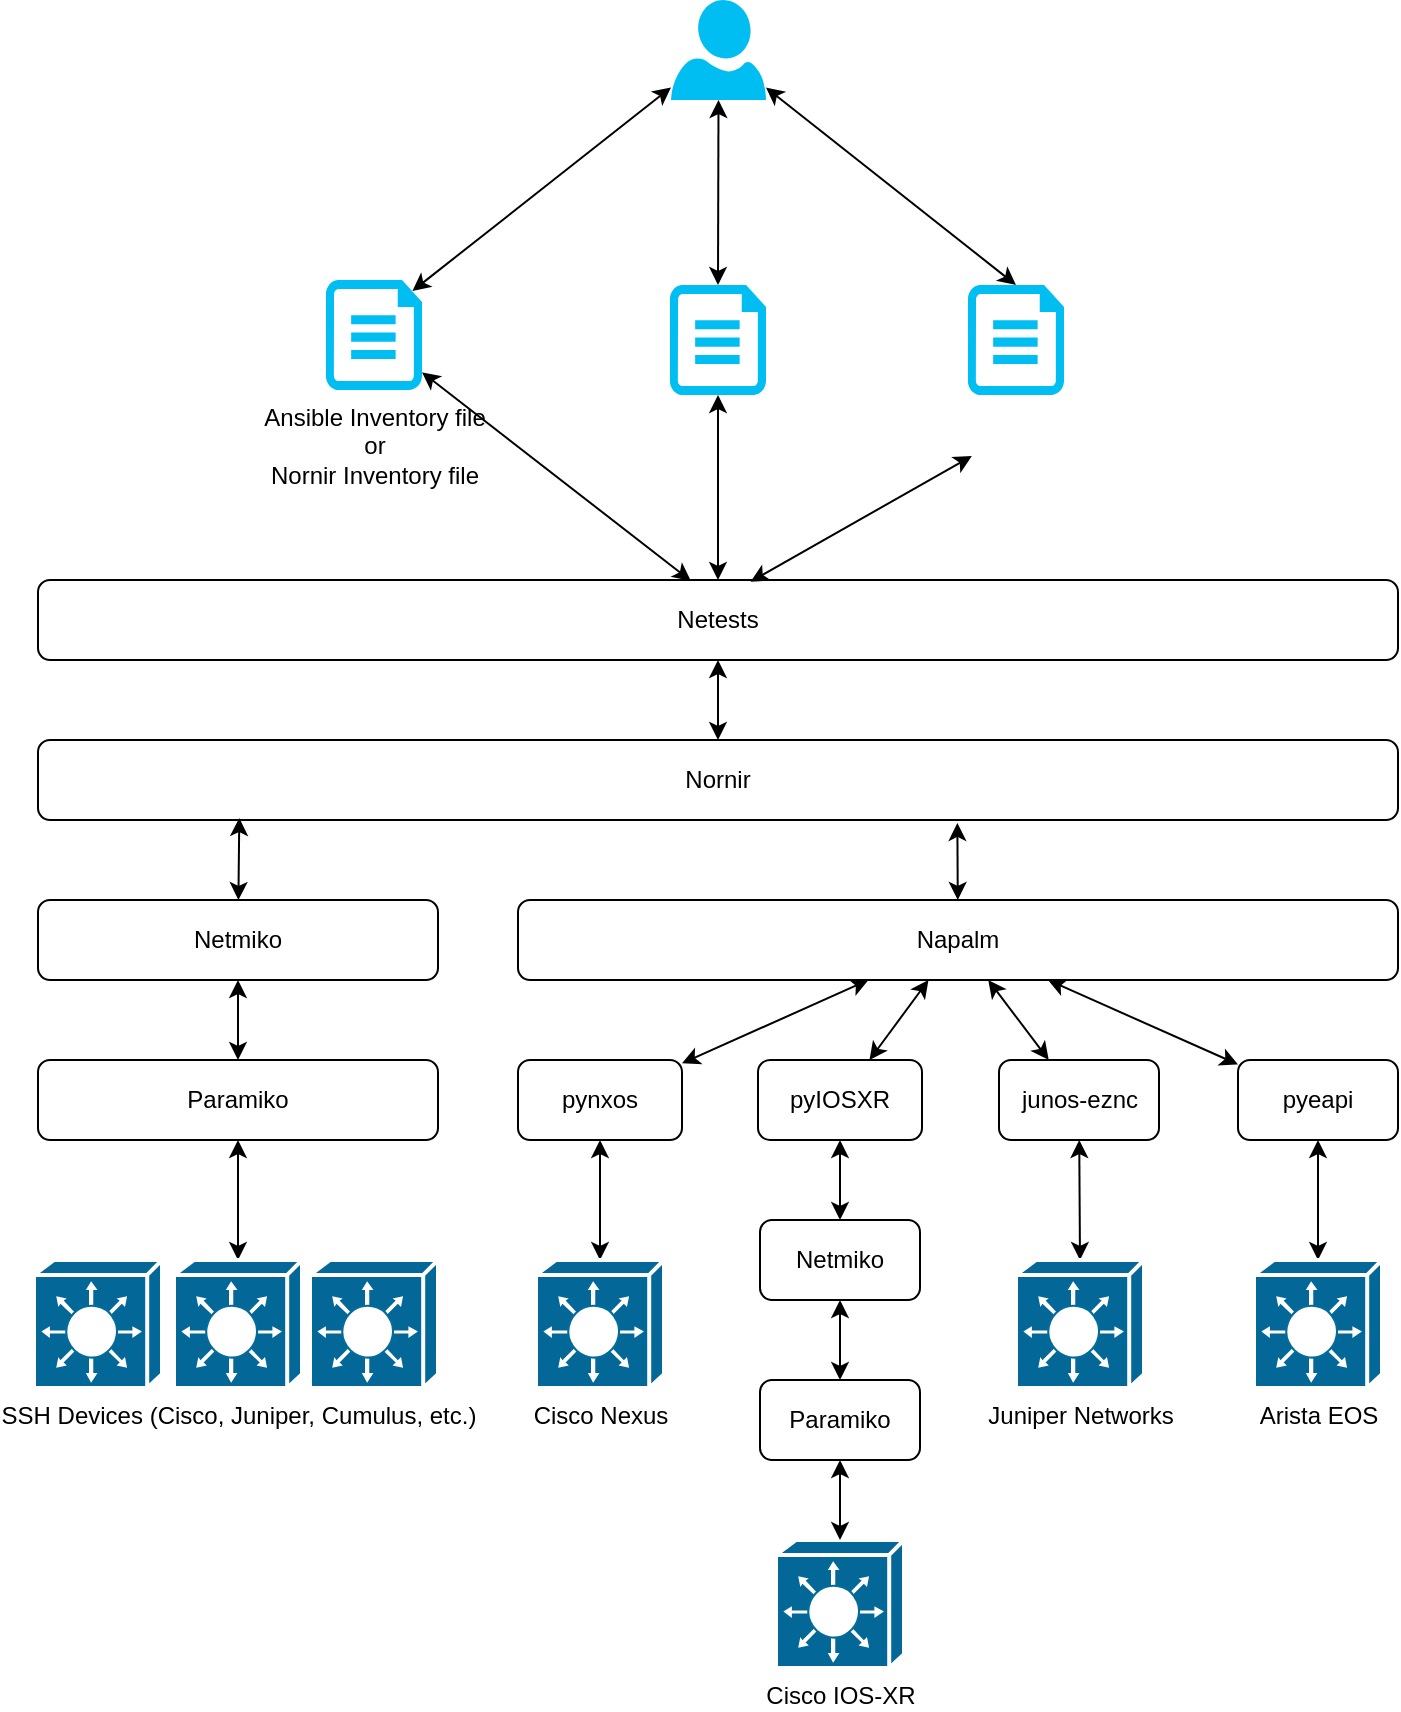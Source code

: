<mxfile version="12.2.3" type="gitlab" pages="1">
  <diagram id="a2KflRPcPuRRtr0KjtxB" name="Page-1">
    <mxGraphModel dx="1346" dy="788" grid="1" gridSize="10" guides="1" tooltips="1" connect="1" arrows="1" fold="1" page="1" pageScale="1" pageWidth="850" pageHeight="1100" math="0" shadow="0">
      <root>
        <mxCell id="0"/>
        <mxCell id="1" parent="0"/>
        <mxCell id="_dUF6m71dSFD1_WIF42v-1" value="Nornir" style="rounded=1;whiteSpace=wrap;html=1;" vertex="1" parent="1">
          <mxGeometry x="80" y="400" width="680" height="40" as="geometry"/>
        </mxCell>
        <mxCell id="_dUF6m71dSFD1_WIF42v-5" style="edgeStyle=none;rounded=0;orthogonalLoop=1;jettySize=auto;html=1;exitX=0.5;exitY=1;exitDx=0;exitDy=0;startArrow=classic;startFill=1;" edge="1" parent="1" source="_dUF6m71dSFD1_WIF42v-4" target="_dUF6m71dSFD1_WIF42v-1">
          <mxGeometry relative="1" as="geometry"/>
        </mxCell>
        <mxCell id="_dUF6m71dSFD1_WIF42v-4" value="Netests" style="rounded=1;whiteSpace=wrap;html=1;" vertex="1" parent="1">
          <mxGeometry x="80" y="320" width="680" height="40" as="geometry"/>
        </mxCell>
        <mxCell id="_dUF6m71dSFD1_WIF42v-26" style="edgeStyle=none;rounded=0;orthogonalLoop=1;jettySize=auto;html=1;entryX=0.48;entryY=0.01;entryDx=0;entryDy=0;startArrow=classic;startFill=1;entryPerimeter=0;" edge="1" parent="1" source="_dUF6m71dSFD1_WIF42v-6" target="_dUF6m71dSFD1_WIF42v-4">
          <mxGeometry relative="1" as="geometry"/>
        </mxCell>
        <mxCell id="_dUF6m71dSFD1_WIF42v-6" value="Ansible Inventory file&lt;br&gt;or&lt;br&gt;Nornir Inventory file" style="verticalLabelPosition=bottom;html=1;verticalAlign=top;align=center;strokeColor=none;fillColor=#00BEF2;shape=mxgraph.azure.cloud_services_configuration_file;pointerEvents=1;" vertex="1" parent="1">
          <mxGeometry x="224" y="170" width="48" height="55" as="geometry"/>
        </mxCell>
        <mxCell id="_dUF6m71dSFD1_WIF42v-28" style="edgeStyle=none;rounded=0;orthogonalLoop=1;jettySize=auto;html=1;exitX=0.04;exitY=0.96;exitDx=0;exitDy=0;exitPerimeter=0;startArrow=classic;startFill=1;entryX=0.524;entryY=0.021;entryDx=0;entryDy=0;entryPerimeter=0;" edge="1" parent="1" target="_dUF6m71dSFD1_WIF42v-4">
          <mxGeometry relative="1" as="geometry">
            <mxPoint x="420" y="320" as="targetPoint"/>
            <mxPoint x="546.9" y="258" as="sourcePoint"/>
          </mxGeometry>
        </mxCell>
        <mxCell id="_dUF6m71dSFD1_WIF42v-33" style="edgeStyle=none;rounded=0;orthogonalLoop=1;jettySize=auto;html=1;startArrow=classic;startFill=1;" edge="1" parent="1" source="_dUF6m71dSFD1_WIF42v-23" target="_dUF6m71dSFD1_WIF42v-32">
          <mxGeometry relative="1" as="geometry"/>
        </mxCell>
        <mxCell id="_dUF6m71dSFD1_WIF42v-34" style="edgeStyle=none;rounded=0;orthogonalLoop=1;jettySize=auto;html=1;startArrow=classic;startFill=1;" edge="1" parent="1" source="_dUF6m71dSFD1_WIF42v-23" target="_dUF6m71dSFD1_WIF42v-31">
          <mxGeometry relative="1" as="geometry"/>
        </mxCell>
        <mxCell id="_dUF6m71dSFD1_WIF42v-35" style="edgeStyle=none;rounded=0;orthogonalLoop=1;jettySize=auto;html=1;startArrow=classic;startFill=1;" edge="1" parent="1" source="_dUF6m71dSFD1_WIF42v-23" target="_dUF6m71dSFD1_WIF42v-30">
          <mxGeometry relative="1" as="geometry"/>
        </mxCell>
        <mxCell id="_dUF6m71dSFD1_WIF42v-36" style="edgeStyle=none;rounded=0;orthogonalLoop=1;jettySize=auto;html=1;startArrow=classic;startFill=1;" edge="1" parent="1" source="_dUF6m71dSFD1_WIF42v-23" target="_dUF6m71dSFD1_WIF42v-29">
          <mxGeometry relative="1" as="geometry"/>
        </mxCell>
        <mxCell id="_dUF6m71dSFD1_WIF42v-57" style="edgeStyle=none;rounded=0;orthogonalLoop=1;jettySize=auto;html=1;entryX=0.676;entryY=1.037;entryDx=0;entryDy=0;entryPerimeter=0;startArrow=classic;startFill=1;" edge="1" parent="1" source="_dUF6m71dSFD1_WIF42v-23" target="_dUF6m71dSFD1_WIF42v-1">
          <mxGeometry relative="1" as="geometry"/>
        </mxCell>
        <mxCell id="_dUF6m71dSFD1_WIF42v-23" value="Napalm" style="rounded=1;whiteSpace=wrap;html=1;" vertex="1" parent="1">
          <mxGeometry x="320" y="480" width="440" height="40" as="geometry"/>
        </mxCell>
        <mxCell id="_dUF6m71dSFD1_WIF42v-27" style="edgeStyle=none;rounded=0;orthogonalLoop=1;jettySize=auto;html=1;exitX=0.5;exitY=1;exitDx=0;exitDy=0;exitPerimeter=0;startArrow=classic;startFill=1;" edge="1" parent="1" source="_dUF6m71dSFD1_WIF42v-25">
          <mxGeometry relative="1" as="geometry">
            <mxPoint x="420" y="320" as="targetPoint"/>
          </mxGeometry>
        </mxCell>
        <mxCell id="_dUF6m71dSFD1_WIF42v-25" value="" style="verticalLabelPosition=bottom;html=1;verticalAlign=top;align=center;strokeColor=none;fillColor=#00BEF2;shape=mxgraph.azure.cloud_services_configuration_file;pointerEvents=1;" vertex="1" parent="1">
          <mxGeometry x="396" y="172.5" width="48" height="55" as="geometry"/>
        </mxCell>
        <mxCell id="_dUF6m71dSFD1_WIF42v-55" style="edgeStyle=none;rounded=0;orthogonalLoop=1;jettySize=auto;html=1;entryX=0.5;entryY=0;entryDx=0;entryDy=0;entryPerimeter=0;startArrow=classic;startFill=1;" edge="1" parent="1" source="_dUF6m71dSFD1_WIF42v-29" target="_dUF6m71dSFD1_WIF42v-49">
          <mxGeometry relative="1" as="geometry"/>
        </mxCell>
        <mxCell id="_dUF6m71dSFD1_WIF42v-29" value="pyeapi" style="rounded=1;whiteSpace=wrap;html=1;" vertex="1" parent="1">
          <mxGeometry x="680" y="560" width="80" height="40" as="geometry"/>
        </mxCell>
        <mxCell id="_dUF6m71dSFD1_WIF42v-54" style="edgeStyle=none;rounded=0;orthogonalLoop=1;jettySize=auto;html=1;entryX=0.5;entryY=0;entryDx=0;entryDy=0;entryPerimeter=0;startArrow=classic;startFill=1;" edge="1" parent="1" source="_dUF6m71dSFD1_WIF42v-30" target="_dUF6m71dSFD1_WIF42v-47">
          <mxGeometry relative="1" as="geometry"/>
        </mxCell>
        <mxCell id="_dUF6m71dSFD1_WIF42v-30" value="junos-eznc" style="rounded=1;whiteSpace=wrap;html=1;" vertex="1" parent="1">
          <mxGeometry x="560.5" y="560" width="80" height="40" as="geometry"/>
        </mxCell>
        <mxCell id="_dUF6m71dSFD1_WIF42v-53" style="edgeStyle=none;rounded=0;orthogonalLoop=1;jettySize=auto;html=1;entryX=0.5;entryY=0;entryDx=0;entryDy=0;startArrow=classic;startFill=1;" edge="1" parent="1" source="_dUF6m71dSFD1_WIF42v-31" target="_dUF6m71dSFD1_WIF42v-70">
          <mxGeometry relative="1" as="geometry"/>
        </mxCell>
        <mxCell id="_dUF6m71dSFD1_WIF42v-31" value="pyIOSXR" style="rounded=1;whiteSpace=wrap;html=1;" vertex="1" parent="1">
          <mxGeometry x="440" y="560" width="82" height="40" as="geometry"/>
        </mxCell>
        <mxCell id="_dUF6m71dSFD1_WIF42v-52" style="edgeStyle=none;rounded=0;orthogonalLoop=1;jettySize=auto;html=1;entryX=0.5;entryY=0;entryDx=0;entryDy=0;entryPerimeter=0;startArrow=classic;startFill=1;" edge="1" parent="1" source="_dUF6m71dSFD1_WIF42v-32" target="_dUF6m71dSFD1_WIF42v-43">
          <mxGeometry relative="1" as="geometry"/>
        </mxCell>
        <mxCell id="_dUF6m71dSFD1_WIF42v-32" value="pynxos" style="rounded=1;whiteSpace=wrap;html=1;" vertex="1" parent="1">
          <mxGeometry x="320" y="560" width="82" height="40" as="geometry"/>
        </mxCell>
        <mxCell id="_dUF6m71dSFD1_WIF42v-38" style="edgeStyle=none;rounded=0;orthogonalLoop=1;jettySize=auto;html=1;entryX=0.9;entryY=0.1;entryDx=0;entryDy=0;entryPerimeter=0;startArrow=classic;startFill=1;" edge="1" parent="1" source="_dUF6m71dSFD1_WIF42v-37" target="_dUF6m71dSFD1_WIF42v-6">
          <mxGeometry relative="1" as="geometry"/>
        </mxCell>
        <mxCell id="_dUF6m71dSFD1_WIF42v-39" style="edgeStyle=none;rounded=0;orthogonalLoop=1;jettySize=auto;html=1;entryX=0.5;entryY=0;entryDx=0;entryDy=0;entryPerimeter=0;startArrow=classic;startFill=1;" edge="1" parent="1" source="_dUF6m71dSFD1_WIF42v-37" target="_dUF6m71dSFD1_WIF42v-76">
          <mxGeometry relative="1" as="geometry">
            <mxPoint x="547.4" y="112" as="targetPoint"/>
          </mxGeometry>
        </mxCell>
        <mxCell id="_dUF6m71dSFD1_WIF42v-40" style="edgeStyle=none;rounded=0;orthogonalLoop=1;jettySize=auto;html=1;exitX=0.5;exitY=1;exitDx=0;exitDy=0;exitPerimeter=0;entryX=0.5;entryY=0;entryDx=0;entryDy=0;entryPerimeter=0;startArrow=classic;startFill=1;" edge="1" parent="1" source="_dUF6m71dSFD1_WIF42v-37" target="_dUF6m71dSFD1_WIF42v-25">
          <mxGeometry relative="1" as="geometry"/>
        </mxCell>
        <mxCell id="_dUF6m71dSFD1_WIF42v-37" value="" style="verticalLabelPosition=bottom;html=1;verticalAlign=top;align=center;strokeColor=none;fillColor=#00BEF2;shape=mxgraph.azure.user;" vertex="1" parent="1">
          <mxGeometry x="396.5" y="30" width="47.5" height="50" as="geometry"/>
        </mxCell>
        <mxCell id="_dUF6m71dSFD1_WIF42v-56" style="edgeStyle=none;rounded=0;orthogonalLoop=1;jettySize=auto;html=1;entryX=0.148;entryY=0.975;entryDx=0;entryDy=0;entryPerimeter=0;startArrow=classic;startFill=1;" edge="1" parent="1" source="_dUF6m71dSFD1_WIF42v-41" target="_dUF6m71dSFD1_WIF42v-1">
          <mxGeometry relative="1" as="geometry"/>
        </mxCell>
        <mxCell id="_dUF6m71dSFD1_WIF42v-41" value="Netmiko" style="rounded=1;whiteSpace=wrap;html=1;" vertex="1" parent="1">
          <mxGeometry x="80" y="480" width="200" height="40" as="geometry"/>
        </mxCell>
        <mxCell id="_dUF6m71dSFD1_WIF42v-58" style="edgeStyle=none;rounded=0;orthogonalLoop=1;jettySize=auto;html=1;entryX=0.5;entryY=1;entryDx=0;entryDy=0;startArrow=classic;startFill=1;" edge="1" parent="1" source="_dUF6m71dSFD1_WIF42v-42" target="_dUF6m71dSFD1_WIF42v-41">
          <mxGeometry relative="1" as="geometry"/>
        </mxCell>
        <mxCell id="_dUF6m71dSFD1_WIF42v-60" style="edgeStyle=none;rounded=0;orthogonalLoop=1;jettySize=auto;html=1;entryX=0.5;entryY=0;entryDx=0;entryDy=0;entryPerimeter=0;startArrow=classic;startFill=1;" edge="1" parent="1" source="_dUF6m71dSFD1_WIF42v-42" target="_dUF6m71dSFD1_WIF42v-59">
          <mxGeometry relative="1" as="geometry"/>
        </mxCell>
        <mxCell id="_dUF6m71dSFD1_WIF42v-42" value="Paramiko" style="rounded=1;whiteSpace=wrap;html=1;" vertex="1" parent="1">
          <mxGeometry x="80" y="560" width="200" height="40" as="geometry"/>
        </mxCell>
        <mxCell id="_dUF6m71dSFD1_WIF42v-43" value="Cisco Nexus" style="shape=mxgraph.cisco.switches.layer_3_switch;html=1;dashed=0;fillColor=#036897;strokeColor=#ffffff;strokeWidth=2;verticalLabelPosition=bottom;verticalAlign=top;align=center;" vertex="1" parent="1">
          <mxGeometry x="329" y="660" width="64" height="64" as="geometry"/>
        </mxCell>
        <mxCell id="_dUF6m71dSFD1_WIF42v-44" value="Cisco IOS-XR" style="shape=mxgraph.cisco.switches.layer_3_switch;html=1;dashed=0;fillColor=#036897;strokeColor=#ffffff;strokeWidth=2;verticalLabelPosition=bottom;verticalAlign=top;align=center;" vertex="1" parent="1">
          <mxGeometry x="449" y="800" width="64" height="64" as="geometry"/>
        </mxCell>
        <mxCell id="_dUF6m71dSFD1_WIF42v-47" value="Juniper Networks" style="shape=mxgraph.cisco.switches.layer_3_switch;html=1;dashed=0;fillColor=#036897;strokeColor=#ffffff;strokeWidth=2;verticalLabelPosition=bottom;verticalAlign=top;align=center;" vertex="1" parent="1">
          <mxGeometry x="569" y="660" width="64" height="64" as="geometry"/>
        </mxCell>
        <mxCell id="_dUF6m71dSFD1_WIF42v-49" value="Arista EOS" style="shape=mxgraph.cisco.switches.layer_3_switch;html=1;dashed=0;fillColor=#036897;strokeColor=#ffffff;strokeWidth=2;verticalLabelPosition=bottom;verticalAlign=top;align=center;" vertex="1" parent="1">
          <mxGeometry x="688" y="660" width="64" height="64" as="geometry"/>
        </mxCell>
        <mxCell id="_dUF6m71dSFD1_WIF42v-59" value="SSH Devices (Cisco, Juniper, Cumulus, etc.)" style="shape=mxgraph.cisco.switches.layer_3_switch;html=1;dashed=0;fillColor=#036897;strokeColor=#ffffff;strokeWidth=2;verticalLabelPosition=bottom;verticalAlign=top;align=center;" vertex="1" parent="1">
          <mxGeometry x="148" y="660" width="64" height="64" as="geometry"/>
        </mxCell>
        <mxCell id="_dUF6m71dSFD1_WIF42v-61" value="" style="shape=mxgraph.cisco.switches.layer_3_switch;html=1;dashed=0;fillColor=#036897;strokeColor=#ffffff;strokeWidth=2;verticalLabelPosition=bottom;verticalAlign=top;align=center;" vertex="1" parent="1">
          <mxGeometry x="78" y="660" width="64" height="64" as="geometry"/>
        </mxCell>
        <mxCell id="_dUF6m71dSFD1_WIF42v-62" value="" style="shape=mxgraph.cisco.switches.layer_3_switch;html=1;dashed=0;fillColor=#036897;strokeColor=#ffffff;strokeWidth=2;verticalLabelPosition=bottom;verticalAlign=top;align=center;" vertex="1" parent="1">
          <mxGeometry x="216" y="660" width="64" height="64" as="geometry"/>
        </mxCell>
        <mxCell id="_dUF6m71dSFD1_WIF42v-72" style="edgeStyle=none;rounded=0;orthogonalLoop=1;jettySize=auto;html=1;entryX=0.5;entryY=0;entryDx=0;entryDy=0;startArrow=classic;startFill=1;" edge="1" parent="1" source="_dUF6m71dSFD1_WIF42v-70" target="_dUF6m71dSFD1_WIF42v-71">
          <mxGeometry relative="1" as="geometry"/>
        </mxCell>
        <mxCell id="_dUF6m71dSFD1_WIF42v-70" value="Netmiko" style="rounded=1;whiteSpace=wrap;html=1;" vertex="1" parent="1">
          <mxGeometry x="441" y="640" width="80" height="40" as="geometry"/>
        </mxCell>
        <mxCell id="_dUF6m71dSFD1_WIF42v-73" style="edgeStyle=none;rounded=0;orthogonalLoop=1;jettySize=auto;html=1;entryX=0.5;entryY=0;entryDx=0;entryDy=0;entryPerimeter=0;startArrow=classic;startFill=1;" edge="1" parent="1" source="_dUF6m71dSFD1_WIF42v-71" target="_dUF6m71dSFD1_WIF42v-44">
          <mxGeometry relative="1" as="geometry"/>
        </mxCell>
        <mxCell id="_dUF6m71dSFD1_WIF42v-71" value="Paramiko" style="rounded=1;whiteSpace=wrap;html=1;" vertex="1" parent="1">
          <mxGeometry x="441" y="720" width="80" height="40" as="geometry"/>
        </mxCell>
        <mxCell id="_dUF6m71dSFD1_WIF42v-76" value="" style="verticalLabelPosition=bottom;html=1;verticalAlign=top;align=center;strokeColor=none;fillColor=#00BEF2;shape=mxgraph.azure.cloud_services_configuration_file;pointerEvents=1;" vertex="1" parent="1">
          <mxGeometry x="545" y="172.5" width="48" height="55" as="geometry"/>
        </mxCell>
      </root>
    </mxGraphModel>
  </diagram>
</mxfile>
